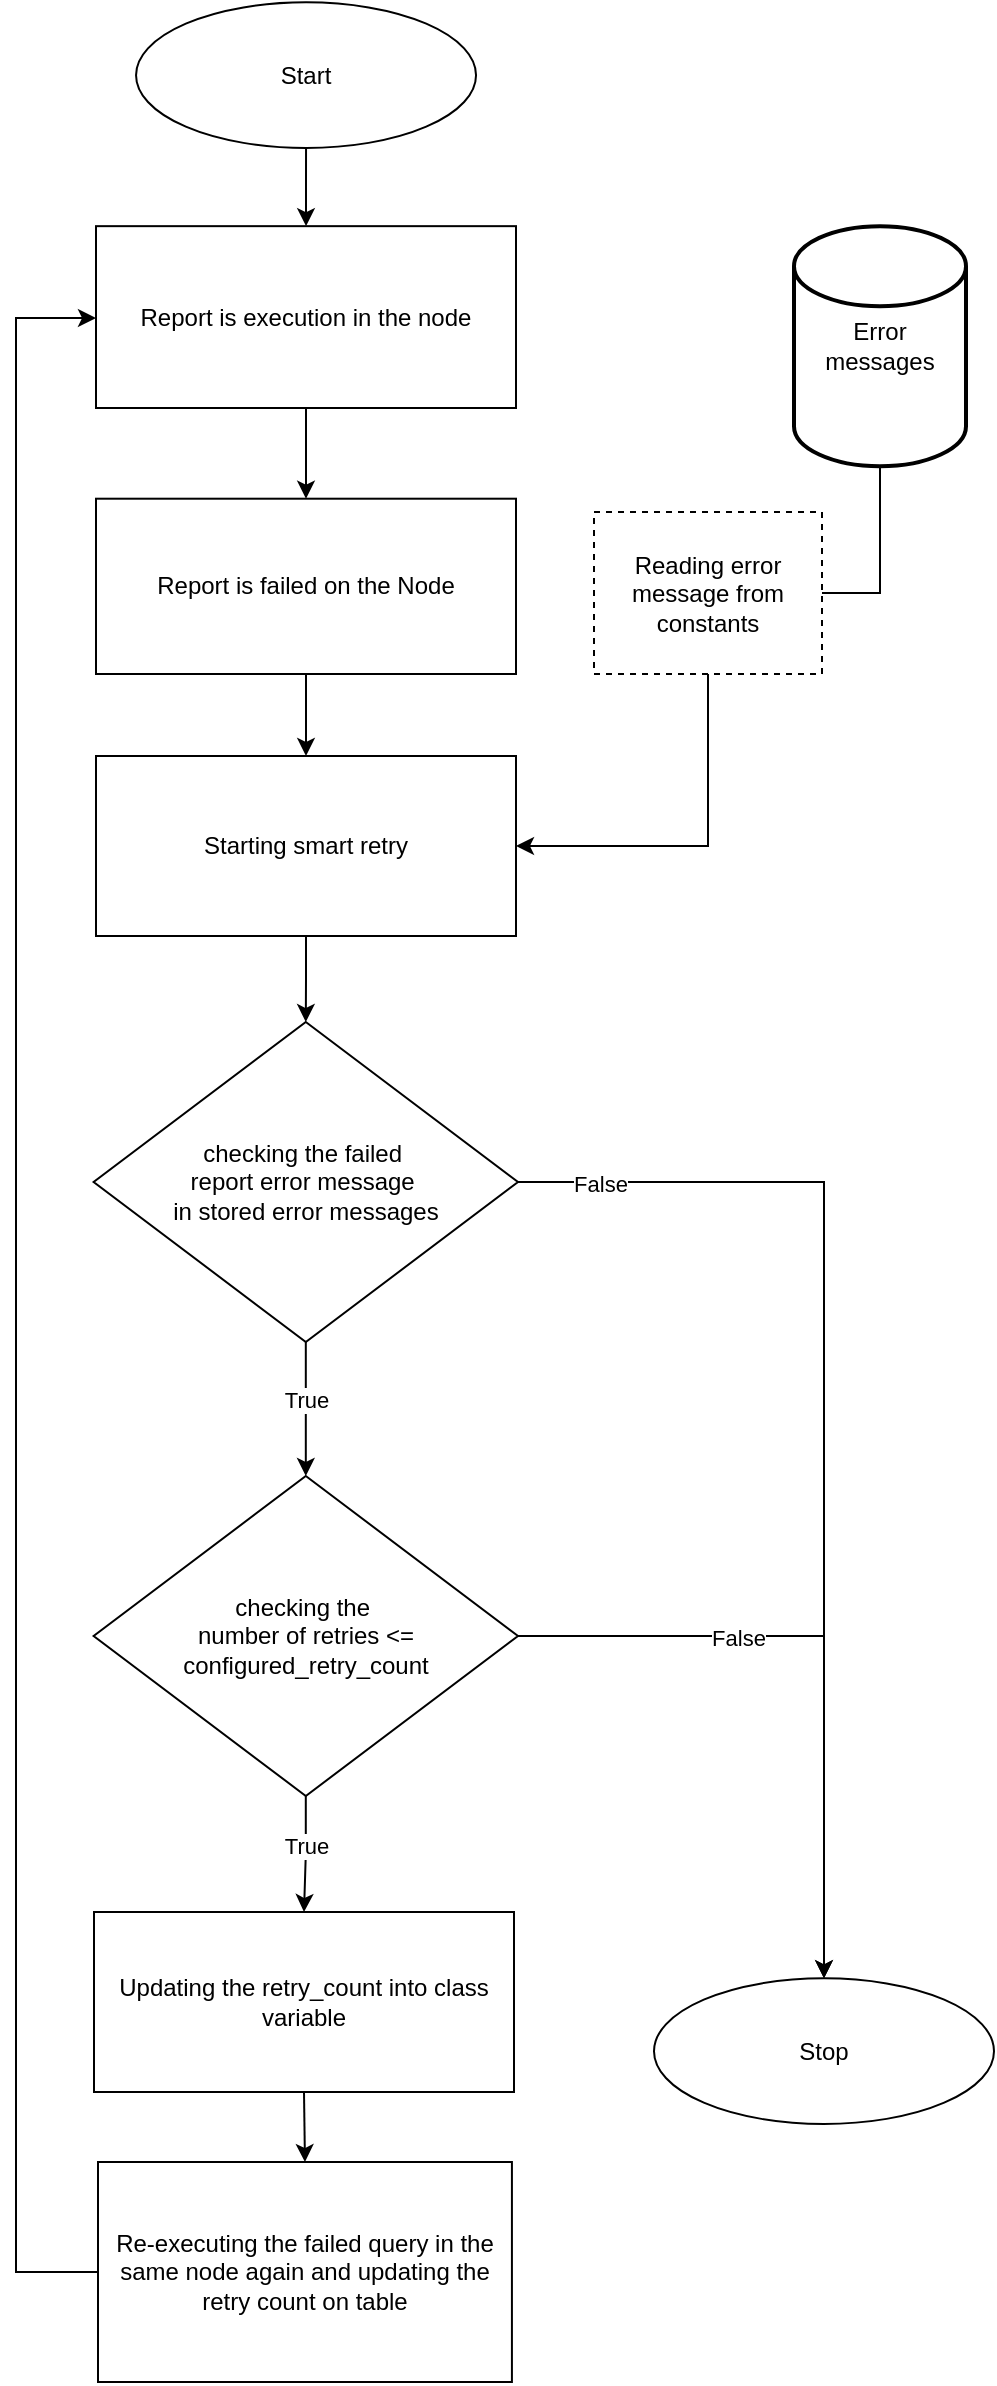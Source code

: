 <mxfile version="26.2.14">
  <diagram name="Page-1" id="eXSfmjUFuQOITZMK3o8C">
    <mxGraphModel dx="1426" dy="884" grid="1" gridSize="10" guides="1" tooltips="1" connect="1" arrows="1" fold="1" page="1" pageScale="1" pageWidth="827" pageHeight="1169" math="0" shadow="0">
      <root>
        <mxCell id="0" />
        <mxCell id="1" parent="0" />
        <mxCell id="Di3fAgxtV0VW0kk3TTDr-3" value="" style="edgeStyle=orthogonalEdgeStyle;rounded=0;orthogonalLoop=1;jettySize=auto;html=1;" parent="1" source="Di3fAgxtV0VW0kk3TTDr-1" target="Di3fAgxtV0VW0kk3TTDr-2" edge="1">
          <mxGeometry relative="1" as="geometry" />
        </mxCell>
        <mxCell id="Di3fAgxtV0VW0kk3TTDr-1" value="Start" style="ellipse;whiteSpace=wrap;html=1;fillColor=none;" parent="1" vertex="1">
          <mxGeometry x="131.02" y="65.14" width="170" height="72.86" as="geometry" />
        </mxCell>
        <mxCell id="Di3fAgxtV0VW0kk3TTDr-5" value="" style="edgeStyle=orthogonalEdgeStyle;rounded=0;orthogonalLoop=1;jettySize=auto;html=1;" parent="1" source="Di3fAgxtV0VW0kk3TTDr-2" target="Di3fAgxtV0VW0kk3TTDr-4" edge="1">
          <mxGeometry relative="1" as="geometry" />
        </mxCell>
        <mxCell id="Di3fAgxtV0VW0kk3TTDr-2" value="Report is execution in the node" style="whiteSpace=wrap;html=1;fillColor=none;" parent="1" vertex="1">
          <mxGeometry x="111" y="177.08" width="210" height="90.92" as="geometry" />
        </mxCell>
        <mxCell id="Di3fAgxtV0VW0kk3TTDr-7" value="" style="edgeStyle=orthogonalEdgeStyle;rounded=0;orthogonalLoop=1;jettySize=auto;html=1;" parent="1" source="Di3fAgxtV0VW0kk3TTDr-4" target="Di3fAgxtV0VW0kk3TTDr-6" edge="1">
          <mxGeometry relative="1" as="geometry" />
        </mxCell>
        <mxCell id="Di3fAgxtV0VW0kk3TTDr-4" value="Report is failed on the Node" style="whiteSpace=wrap;html=1;fillColor=none;" parent="1" vertex="1">
          <mxGeometry x="111" y="313.35" width="210" height="87.65" as="geometry" />
        </mxCell>
        <mxCell id="Di3fAgxtV0VW0kk3TTDr-9" value="" style="edgeStyle=orthogonalEdgeStyle;rounded=0;orthogonalLoop=1;jettySize=auto;html=1;" parent="1" source="Di3fAgxtV0VW0kk3TTDr-6" target="Di3fAgxtV0VW0kk3TTDr-8" edge="1">
          <mxGeometry relative="1" as="geometry" />
        </mxCell>
        <mxCell id="Di3fAgxtV0VW0kk3TTDr-6" value="Starting smart retry" style="whiteSpace=wrap;html=1;fillColor=none;" parent="1" vertex="1">
          <mxGeometry x="111" y="442" width="210" height="90" as="geometry" />
        </mxCell>
        <mxCell id="Di3fAgxtV0VW0kk3TTDr-21" value="" style="edgeStyle=orthogonalEdgeStyle;rounded=0;orthogonalLoop=1;jettySize=auto;html=1;" parent="1" source="Di3fAgxtV0VW0kk3TTDr-8" target="Di3fAgxtV0VW0kk3TTDr-23" edge="1">
          <mxGeometry relative="1" as="geometry">
            <mxPoint x="214.96" y="788" as="targetPoint" />
          </mxGeometry>
        </mxCell>
        <mxCell id="Di3fAgxtV0VW0kk3TTDr-38" value="True" style="edgeLabel;html=1;align=center;verticalAlign=middle;resizable=0;points=[];" parent="Di3fAgxtV0VW0kk3TTDr-21" vertex="1" connectable="0">
          <mxGeometry x="-0.146" relative="1" as="geometry">
            <mxPoint as="offset" />
          </mxGeometry>
        </mxCell>
        <mxCell id="Di3fAgxtV0VW0kk3TTDr-39" style="edgeStyle=orthogonalEdgeStyle;rounded=0;orthogonalLoop=1;jettySize=auto;html=1;exitX=1;exitY=0.5;exitDx=0;exitDy=0;entryX=0.5;entryY=0;entryDx=0;entryDy=0;" parent="1" source="Di3fAgxtV0VW0kk3TTDr-8" target="Di3fAgxtV0VW0kk3TTDr-31" edge="1">
          <mxGeometry relative="1" as="geometry" />
        </mxCell>
        <mxCell id="Di3fAgxtV0VW0kk3TTDr-40" value="False" style="edgeLabel;html=1;align=center;verticalAlign=middle;resizable=0;points=[];" parent="Di3fAgxtV0VW0kk3TTDr-39" vertex="1" connectable="0">
          <mxGeometry x="-0.854" y="-1" relative="1" as="geometry">
            <mxPoint x="1" as="offset" />
          </mxGeometry>
        </mxCell>
        <mxCell id="Di3fAgxtV0VW0kk3TTDr-8" value="checking the failed&amp;nbsp;&lt;div&gt;report error message&amp;nbsp;&lt;/div&gt;&lt;div&gt;in stored error messages&lt;/div&gt;" style="rhombus;whiteSpace=wrap;html=1;fillColor=none;" parent="1" vertex="1">
          <mxGeometry x="109.81" y="575" width="212.19" height="160" as="geometry" />
        </mxCell>
        <mxCell id="Di3fAgxtV0VW0kk3TTDr-30" style="edgeStyle=orthogonalEdgeStyle;rounded=0;orthogonalLoop=1;jettySize=auto;html=1;exitX=1;exitY=0.5;exitDx=0;exitDy=0;entryX=0.5;entryY=0;entryDx=0;entryDy=0;" parent="1" source="Di3fAgxtV0VW0kk3TTDr-23" target="Di3fAgxtV0VW0kk3TTDr-31" edge="1">
          <mxGeometry relative="1" as="geometry">
            <mxPoint x="481" y="1358" as="targetPoint" />
          </mxGeometry>
        </mxCell>
        <mxCell id="Di3fAgxtV0VW0kk3TTDr-46" value="False" style="edgeLabel;html=1;align=center;verticalAlign=middle;resizable=0;points=[];" parent="Di3fAgxtV0VW0kk3TTDr-30" vertex="1" connectable="0">
          <mxGeometry x="-0.325" y="-1" relative="1" as="geometry">
            <mxPoint as="offset" />
          </mxGeometry>
        </mxCell>
        <mxCell id="m6Lgri4AIF165tDDJpC_-14" value="" style="edgeStyle=orthogonalEdgeStyle;rounded=0;orthogonalLoop=1;jettySize=auto;html=1;" edge="1" parent="1" source="Di3fAgxtV0VW0kk3TTDr-23" target="m6Lgri4AIF165tDDJpC_-13">
          <mxGeometry relative="1" as="geometry" />
        </mxCell>
        <mxCell id="m6Lgri4AIF165tDDJpC_-16" value="True" style="edgeLabel;html=1;align=center;verticalAlign=middle;resizable=0;points=[];" vertex="1" connectable="0" parent="m6Lgri4AIF165tDDJpC_-14">
          <mxGeometry x="-0.151" relative="1" as="geometry">
            <mxPoint as="offset" />
          </mxGeometry>
        </mxCell>
        <mxCell id="Di3fAgxtV0VW0kk3TTDr-23" value="checking the&amp;nbsp;&lt;div&gt;number of retries &amp;lt;=&lt;/div&gt;&lt;div&gt;configured_retry_count&lt;/div&gt;" style="rhombus;whiteSpace=wrap;html=1;fillColor=none;" parent="1" vertex="1">
          <mxGeometry x="109.81" y="802" width="212.19" height="160" as="geometry" />
        </mxCell>
        <mxCell id="Di3fAgxtV0VW0kk3TTDr-33" style="edgeStyle=orthogonalEdgeStyle;rounded=0;orthogonalLoop=1;jettySize=auto;html=1;exitX=0;exitY=0.5;exitDx=0;exitDy=0;entryX=0;entryY=0.5;entryDx=0;entryDy=0;" parent="1" source="Di3fAgxtV0VW0kk3TTDr-26" target="Di3fAgxtV0VW0kk3TTDr-2" edge="1">
          <mxGeometry relative="1" as="geometry">
            <mxPoint x="-29" y="218" as="targetPoint" />
            <Array as="points">
              <mxPoint x="71" y="1200" />
              <mxPoint x="71" y="223" />
              <mxPoint x="111" y="223" />
            </Array>
          </mxGeometry>
        </mxCell>
        <mxCell id="Di3fAgxtV0VW0kk3TTDr-26" value="Re-executing the failed query in the same node again and updating the retry count on table" style="whiteSpace=wrap;html=1;fillColor=none;" parent="1" vertex="1">
          <mxGeometry x="112" y="1145" width="206.96" height="110" as="geometry" />
        </mxCell>
        <mxCell id="Di3fAgxtV0VW0kk3TTDr-31" value="Stop" style="ellipse;whiteSpace=wrap;html=1;fillColor=none;" parent="1" vertex="1">
          <mxGeometry x="390" y="1053.14" width="170" height="72.86" as="geometry" />
        </mxCell>
        <mxCell id="m6Lgri4AIF165tDDJpC_-3" style="edgeStyle=orthogonalEdgeStyle;rounded=0;orthogonalLoop=1;jettySize=auto;html=1;entryX=1;entryY=0.5;entryDx=0;entryDy=0;exitX=0.5;exitY=1;exitDx=0;exitDy=0;" edge="1" parent="1" source="m6Lgri4AIF165tDDJpC_-10" target="Di3fAgxtV0VW0kk3TTDr-6">
          <mxGeometry relative="1" as="geometry" />
        </mxCell>
        <mxCell id="m6Lgri4AIF165tDDJpC_-2" value="Error messages" style="strokeWidth=2;html=1;shape=mxgraph.flowchart.database;whiteSpace=wrap;" vertex="1" parent="1">
          <mxGeometry x="460" y="177.08" width="86" height="120" as="geometry" />
        </mxCell>
        <mxCell id="m6Lgri4AIF165tDDJpC_-11" value="" style="edgeStyle=orthogonalEdgeStyle;rounded=0;orthogonalLoop=1;jettySize=auto;html=1;entryX=1;entryY=0.5;entryDx=0;entryDy=0;endArrow=none;startFill=0;" edge="1" parent="1" source="m6Lgri4AIF165tDDJpC_-2" target="m6Lgri4AIF165tDDJpC_-10">
          <mxGeometry relative="1" as="geometry">
            <mxPoint x="460" y="237" as="sourcePoint" />
            <mxPoint x="321" y="487" as="targetPoint" />
          </mxGeometry>
        </mxCell>
        <mxCell id="m6Lgri4AIF165tDDJpC_-10" value="Reading error message from constants" style="rounded=0;whiteSpace=wrap;html=1;fillColor=none;dashed=1;" vertex="1" parent="1">
          <mxGeometry x="360" y="320" width="114" height="81" as="geometry" />
        </mxCell>
        <mxCell id="m6Lgri4AIF165tDDJpC_-15" style="edgeStyle=orthogonalEdgeStyle;rounded=0;orthogonalLoop=1;jettySize=auto;html=1;exitX=0.5;exitY=1;exitDx=0;exitDy=0;entryX=0.5;entryY=0;entryDx=0;entryDy=0;" edge="1" parent="1" source="m6Lgri4AIF165tDDJpC_-13" target="Di3fAgxtV0VW0kk3TTDr-26">
          <mxGeometry relative="1" as="geometry" />
        </mxCell>
        <mxCell id="m6Lgri4AIF165tDDJpC_-13" value="Updating the retry_count into class variable" style="whiteSpace=wrap;html=1;fillColor=none;" vertex="1" parent="1">
          <mxGeometry x="110" y="1020" width="210" height="90" as="geometry" />
        </mxCell>
      </root>
    </mxGraphModel>
  </diagram>
</mxfile>
